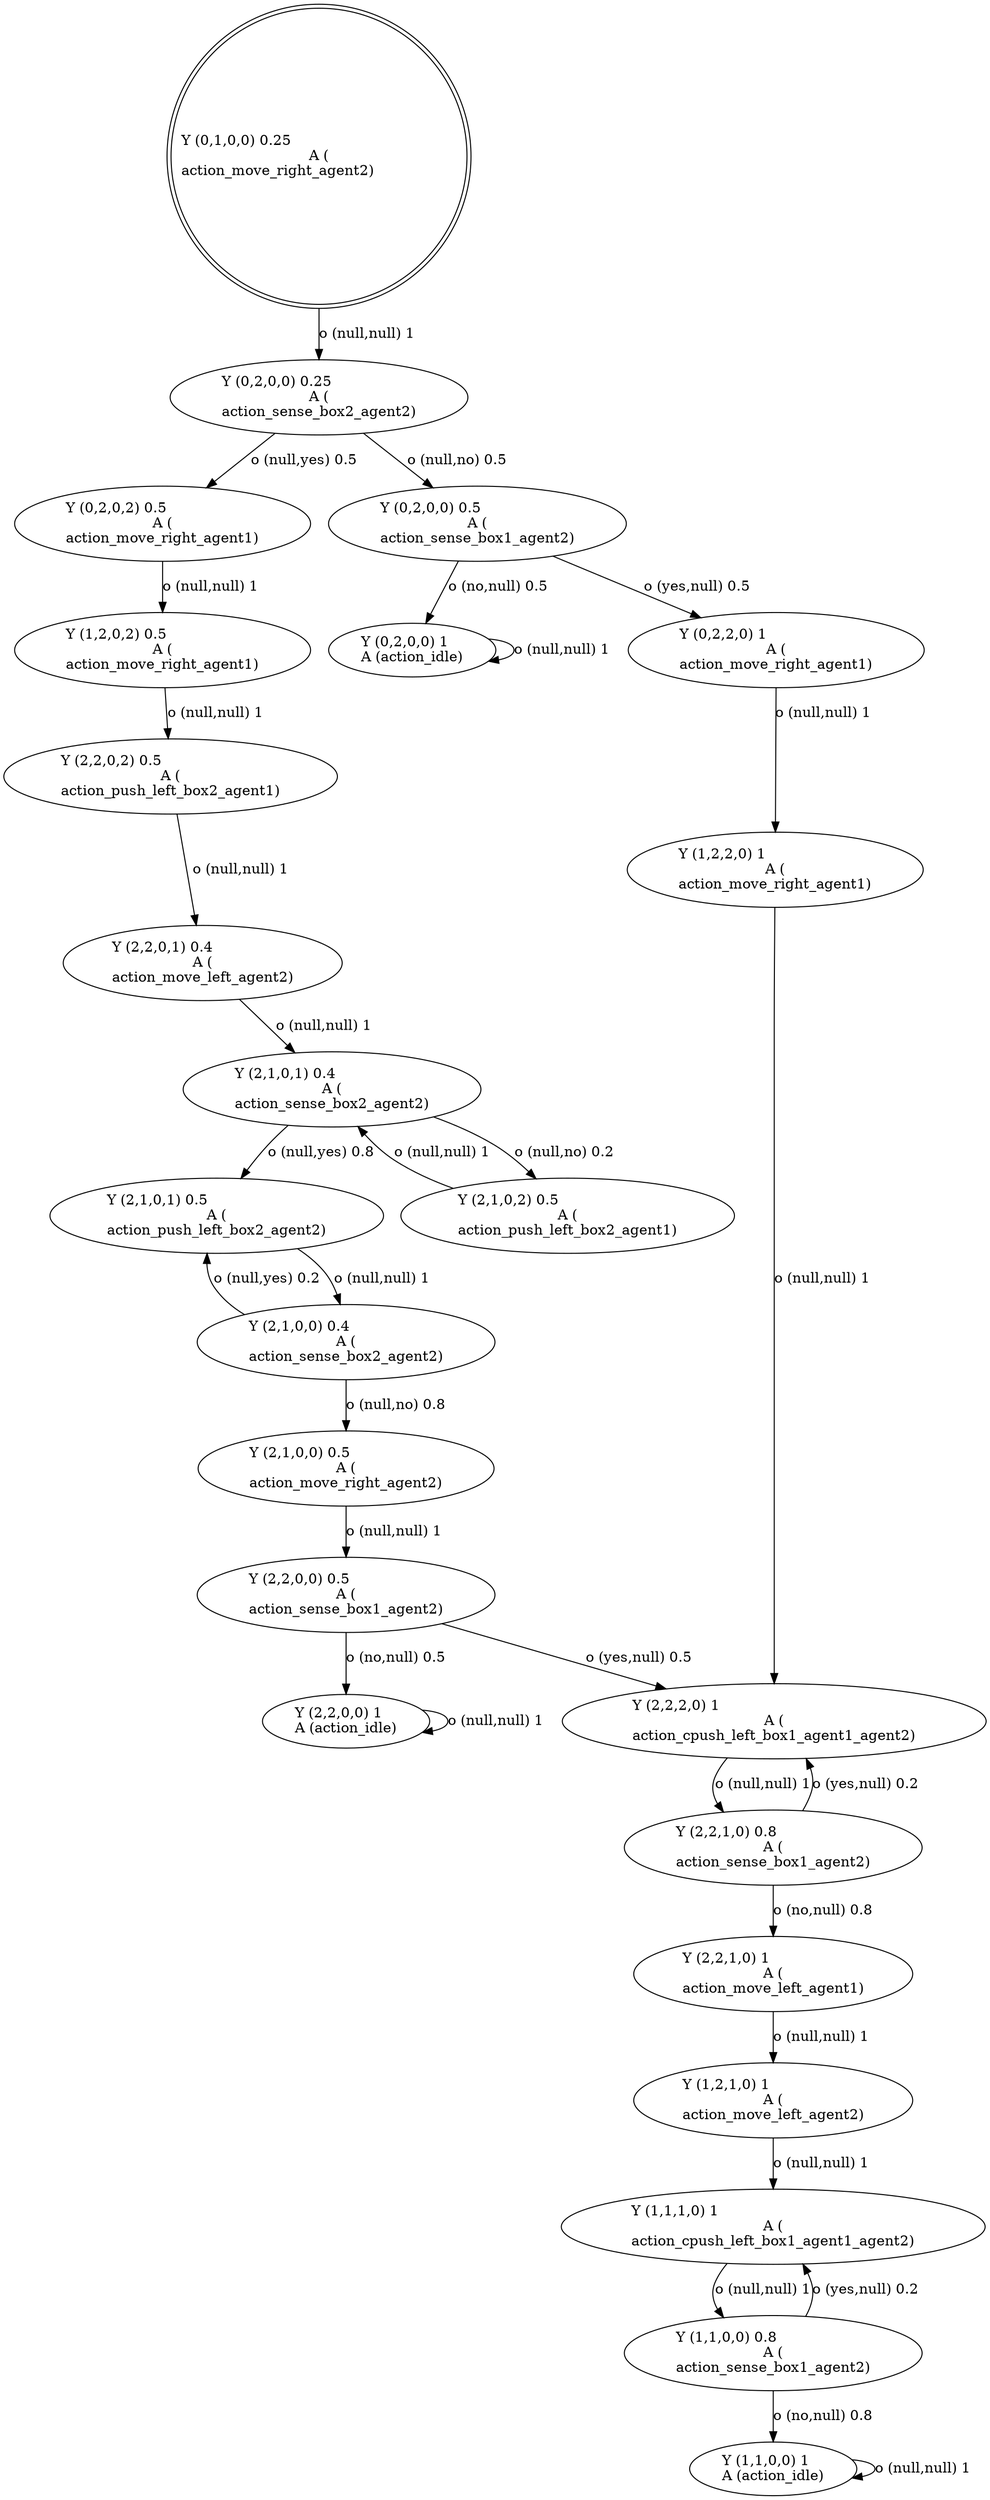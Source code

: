 digraph G
{
root [label="Y (0,1,0,0) 0.25\lA (\naction_move_right_agent2)\l" shape=doublecircle labeljust="l"];
x0row8 [label="Y (0,2,0,2) 0.5\lA (\naction_move_right_agent1)\l"];
x0row12 [label="Y (1,2,0,2) 0.5\lA (\naction_move_right_agent1)\l"];
x0row9 [label="Y (0,2,0,0) 0.5\lA (\naction_sense_box1_agent2)\l"];
x0row17 [label="Y (2,2,0,2) 0.5\lA (\naction_push_left_box2_agent1)\l"];
x0row22 [label="Y (2,2,0,1) 0.4\lA (\naction_move_left_agent2)\l"];
x0row24 [label="Y (2,1,0,2) 0.5\lA (\naction_push_left_box2_agent1)\l"];
x0row30 [label="Y (2,1,0,1) 0.4\lA (\naction_sense_box2_agent2)\l"];
x0row34 [label="Y (2,1,0,1) 0.5\lA (\naction_push_left_box2_agent2)\l"];
x0row36 [label="Y (2,1,0,0) 0.4\lA (\naction_sense_box2_agent2)\l"];
x0row41 [label="Y (2,1,0,0) 0.5\lA (\naction_move_right_agent2)\l"];
x0row46 [label="Y (2,2,0,0) 0.5\lA (\naction_sense_box1_agent2)\l"];
x0row47 [label="Y (2,2,2,0) 1\lA (\naction_cpush_left_box1_agent1_agent2)\l"];
x0row48 [label="Y (2,2,0,0) 1\lA (action_idle)\l"];
x0row51 [label="Y (2,2,1,0) 0.8\lA (\naction_sense_box1_agent2)\l"];
x0row52 [label="Y (1,2,2,0) 1\lA (\naction_move_right_agent1)\l"];
x0row54 [label="Y (2,2,1,0) 1\lA (\naction_move_left_agent1)\l"];
x0row58 [label="Y (1,2,1,0) 1\lA (\naction_move_left_agent2)\l"];
x0row61 [label="Y (1,1,1,0) 1\lA (\naction_cpush_left_box1_agent1_agent2)\l"];
x0row62 [label="Y (1,1,0,0) 0.8\lA (\naction_sense_box1_agent2)\l"];
x0row65 [label="Y (1,1,0,0) 1\lA (action_idle)\l"];
x0row76 [label="Y (0,2,2,0) 1\lA (\naction_move_right_agent1)\l"];
x0row77 [label="Y (0,2,0,0) 1\lA (action_idle)\l"];
x0row3 [label="Y (0,2,0,0) 0.25\lA (\naction_sense_box2_agent2)\l"];
root -> x0row3 [label="o (null,null) 1\l"];
x0row3 -> x0row8 [label="o (null,yes) 0.5\l"];
x0row3 -> x0row9 [label="o (null,no) 0.5\l"];
x0row8 -> x0row12 [label="o (null,null) 1\l"];
x0row12 -> x0row17 [label="o (null,null) 1\l"];
x0row17 -> x0row22 [label="o (null,null) 1\l"];
x0row22 -> x0row30 [label="o (null,null) 1\l"];
x0row30 -> x0row34 [label="o (null,yes) 0.8\l"];
x0row30 -> x0row24 [label="o (null,no) 0.2\l"];
x0row34 -> x0row36 [label="o (null,null) 1\l"];
x0row36 -> x0row34 [label="o (null,yes) 0.2\l"];
x0row36 -> x0row41 [label="o (null,no) 0.8\l"];
x0row41 -> x0row46 [label="o (null,null) 1\l"];
x0row46 -> x0row47 [label="o (yes,null) 0.5\l"];
x0row46 -> x0row48 [label="o (no,null) 0.5\l"];
x0row47 -> x0row51 [label="o (null,null) 1\l"];
x0row51 -> x0row47 [label="o (yes,null) 0.2\l"];
x0row51 -> x0row54 [label="o (no,null) 0.8\l"];
x0row54 -> x0row58 [label="o (null,null) 1\l"];
x0row58 -> x0row61 [label="o (null,null) 1\l"];
x0row61 -> x0row62 [label="o (null,null) 1\l"];
x0row62 -> x0row61 [label="o (yes,null) 0.2\l"];
x0row62 -> x0row65 [label="o (no,null) 0.8\l"];
x0row65 -> x0row65 [label="o (null,null) 1\l"];
x0row48 -> x0row48 [label="o (null,null) 1\l"];
x0row24 -> x0row30 [label="o (null,null) 1\l"];
x0row9 -> x0row76 [label="o (yes,null) 0.5\l"];
x0row9 -> x0row77 [label="o (no,null) 0.5\l"];
x0row76 -> x0row52 [label="o (null,null) 1\l"];
x0row52 -> x0row47 [label="o (null,null) 1\l"];
x0row77 -> x0row77 [label="o (null,null) 1\l"];
}
